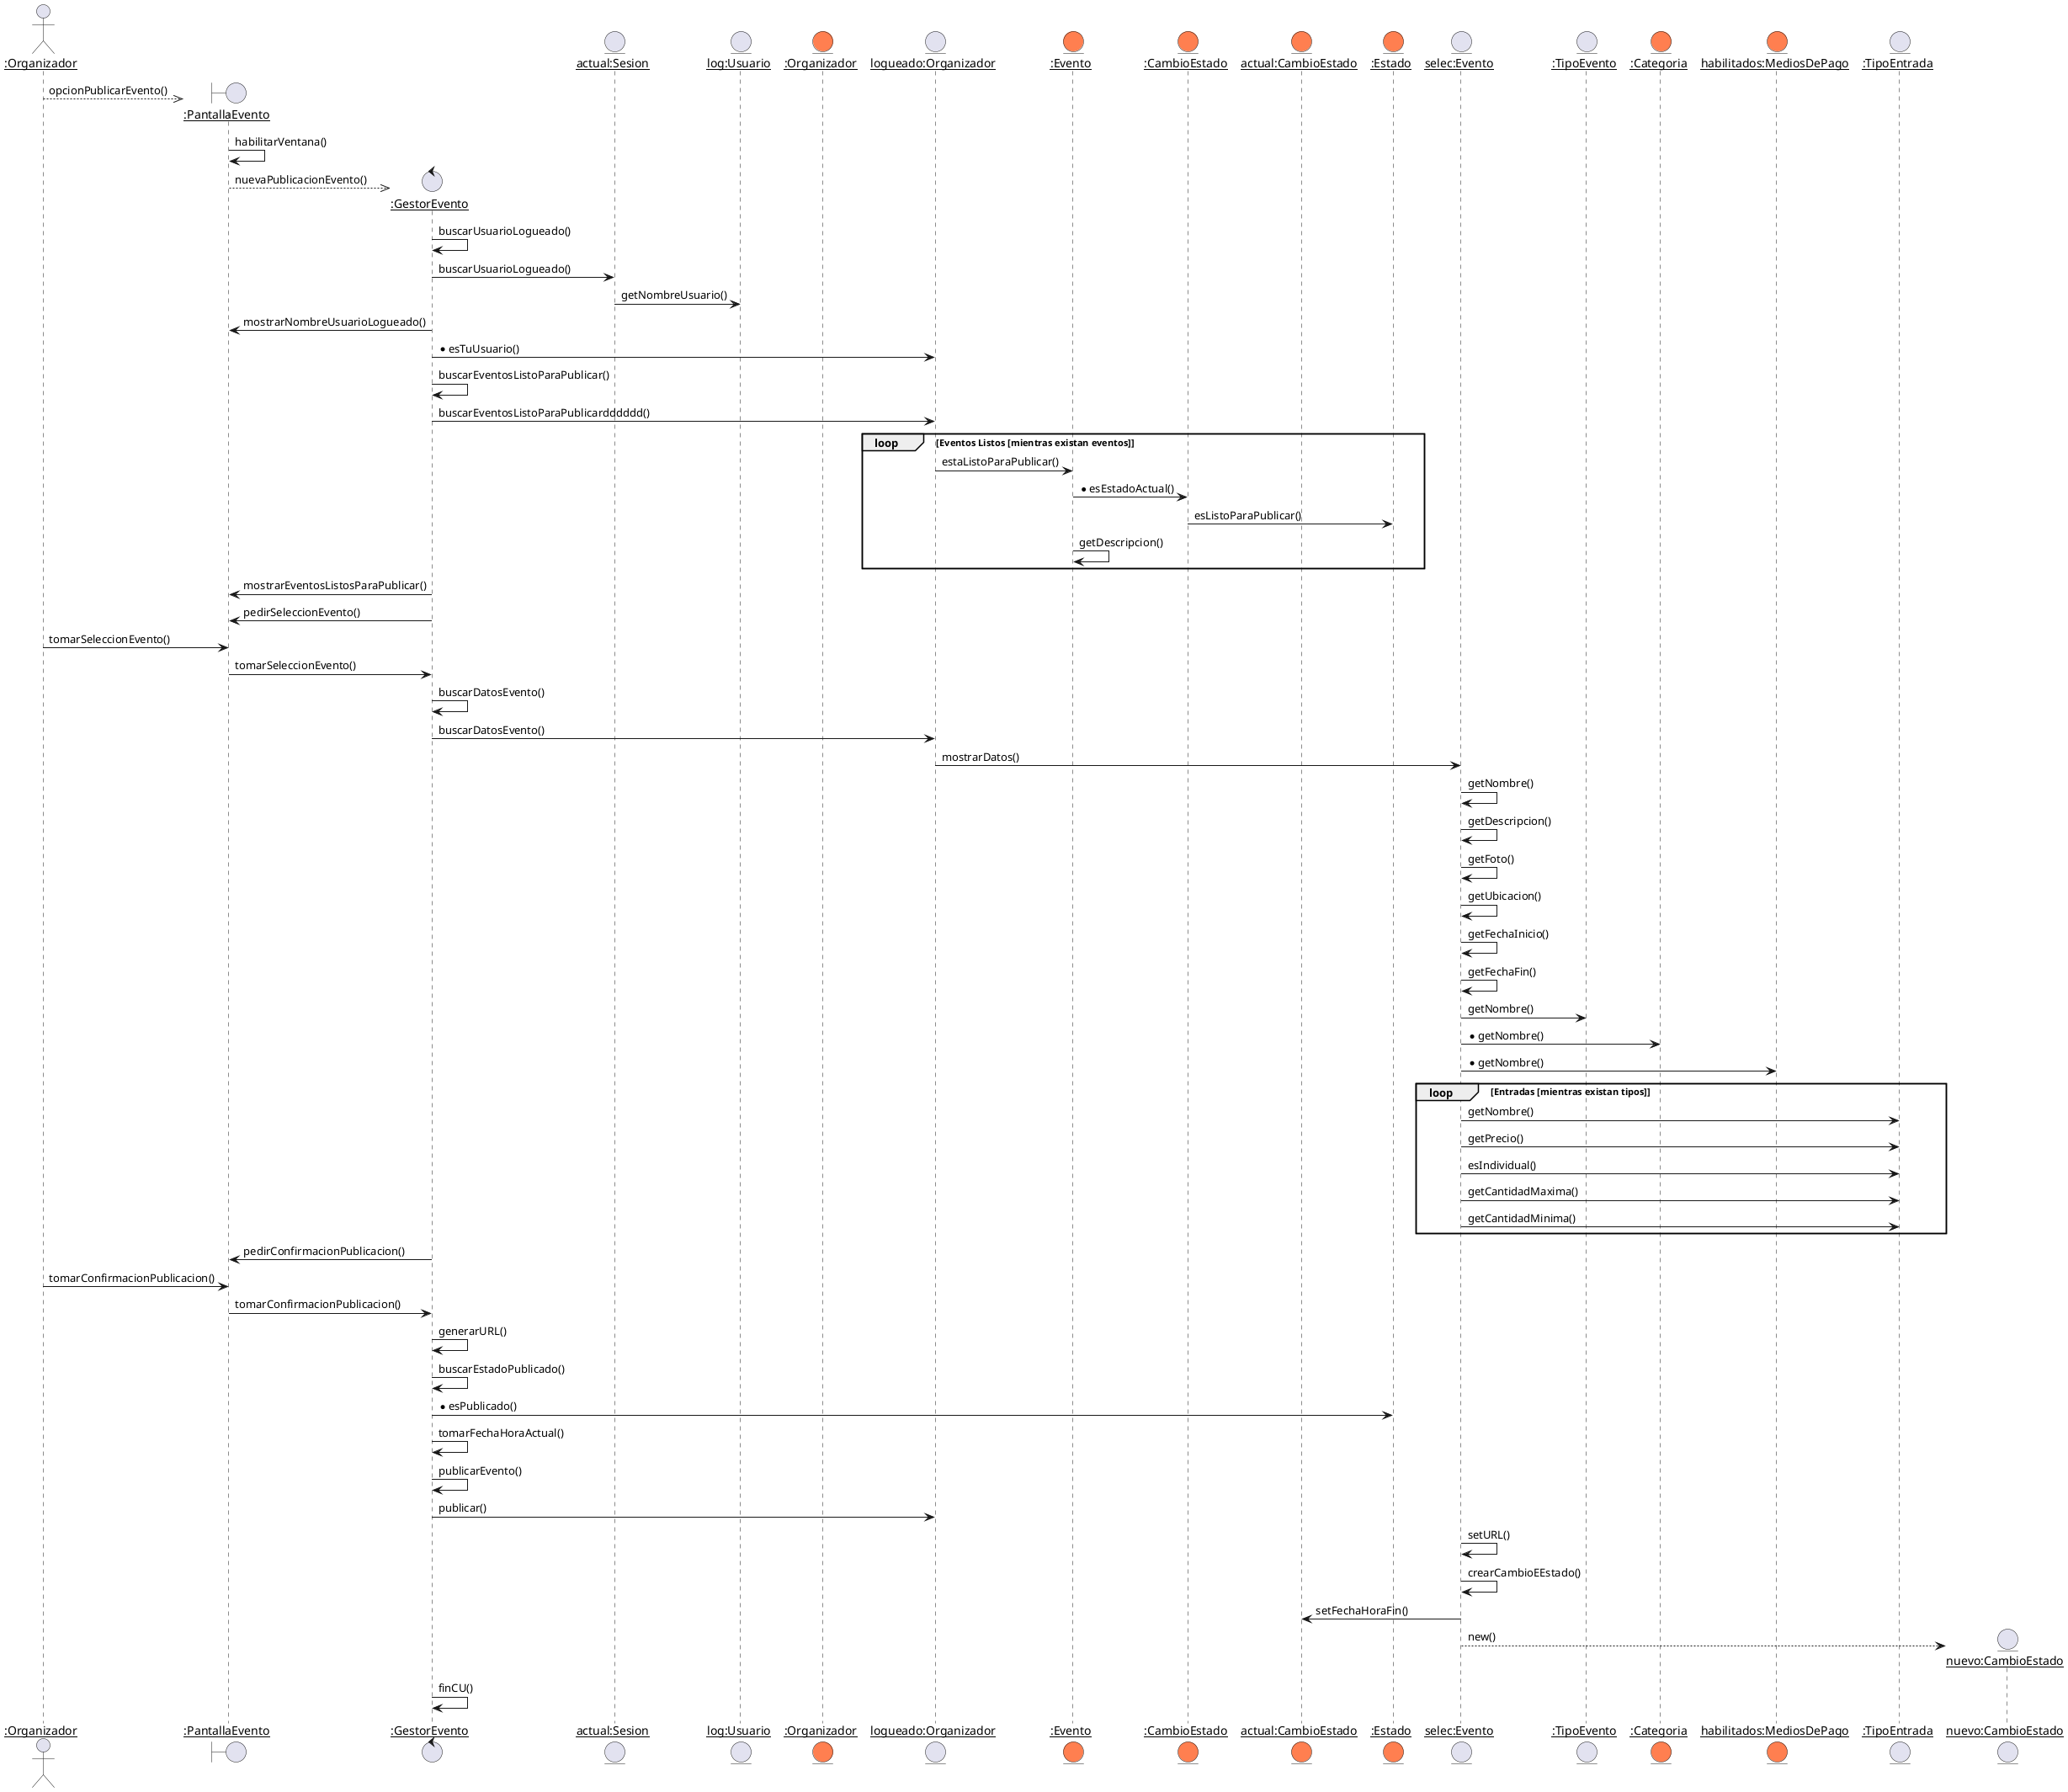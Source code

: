 @startuml CU7 

actor "__:Organizador__" as O 
boundary "__:PantallaEvento__" as Pantalla 
control "__:GestorEvento__" as Gestor 

O -->> Pantalla**: opcionPublicarEvento()
Pantalla -> Pantalla: habilitarVentana()
Pantalla -->> Gestor**: nuevaPublicacionEvento()

entity "__actual:Sesion__" as Sesion 
Gestor -> Gestor: buscarUsuarioLogueado()
Gestor -> Sesion: buscarUsuarioLogueado()
entity "__log:Usuario__" as Usuario 
Sesion -> Usuario: getNombreUsuario()
entity "__:Organizador__" as Empleado #Coral
'Usuario -> Empleado: esTuUsuario() == mayor acoplamiento
entity "__logueado:Organizador__" as logEmpleado

Gestor -> Pantalla: mostrarNombreUsuarioLogueado()
Gestor -> logEmpleado: *esTuUsuario()


Gestor -> Gestor: buscarEventosListoParaPublicar()
Gestor -> logEmpleado: buscarEventosListoParaPublicardddddd()

entity "__:Evento__" as Evento #Coral 

entity "__:CambioEstado__" as CE1 #Coral
entity "__actual:CambioEstado__" as actualCE #Coral
entity "__:Estado__" as Estados #Coral 

loop Eventos Listos [mientras existan eventos]
    'obtiene el puntero a estado actual
    logEmpleado -> Evento: estaListoParaPublicar()
    Evento -> CE1: *esEstadoActual()
    CE1 -> Estados: esListoParaPublicar()
    Evento -> Evento: getDescripcion()
end

Gestor -> Pantalla: mostrarEventosListosParaPublicar()
Gestor -> Pantalla: pedirSeleccionEvento()
O -> Pantalla: tomarSeleccionEvento()
Pantalla -> Gestor: tomarSeleccionEvento()
entity "__selec:Evento__" as EventoSeleccionado 

Gestor -> Gestor: buscarDatosEvento()
Gestor -> logEmpleado: buscarDatosEvento()
logEmpleado ->EventoSeleccionado: mostrarDatos()

EventoSeleccionado -> EventoSeleccionado: getNombre()
EventoSeleccionado -> EventoSeleccionado: getDescripcion()
EventoSeleccionado -> EventoSeleccionado: getFoto()
EventoSeleccionado -> EventoSeleccionado: getUbicacion()
EventoSeleccionado -> EventoSeleccionado: getFechaInicio()
EventoSeleccionado -> EventoSeleccionado: getFechaFin()
entity "__:TipoEvento__" as TipoEvento
EventoSeleccionado -> TipoEvento: getNombre()
entity "__:Categoria__" as Categoria #Coral
EventoSeleccionado -> Categoria: *getNombre()
entity "__habilitados:MediosDePago__" as MP #Coral
EventoSeleccionado -> MP: *getNombre()
entity "__:TipoEntrada__" as TipoEntrada 

loop Entradas [mientras existan tipos]
    EventoSeleccionado -> TipoEntrada: getNombre()
    EventoSeleccionado -> TipoEntrada: getPrecio()
    'duda acá --- VA LOOP
    EventoSeleccionado -> TipoEntrada: esIndividual()
    EventoSeleccionado -> TipoEntrada: getCantidadMaxima()
    EventoSeleccionado -> TipoEntrada: getCantidadMinima()
end

Gestor -> Pantalla: pedirConfirmacionPublicacion()
O -> Pantalla: tomarConfirmacionPublicacion()
Pantalla -> Gestor: tomarConfirmacionPublicacion()

Gestor -> Gestor: generarURL()

Gestor -> Gestor: buscarEstadoPublicado()
'preguntar por ámbito
Gestor -> Estados: *esPublicado()

'entity "__:CambioEstado__" as CE #Coral
entity "__nuevo:CambioEstado__" as newCE 
Gestor-> Gestor: tomarFechaHoraActual()

Gestor -> Gestor: publicarEvento()
Gestor -> logEmpleado: publicar()
EventoSeleccionado -> EventoSeleccionado: setURL()
EventoSeleccionado -> EventoSeleccionado: crearCambioEEstado()
EventoSeleccionado -> actualCE: setFechaHoraFin()

EventoSeleccionado --> newCE**: new()



Gestor -> Gestor: finCU()







@enduml
